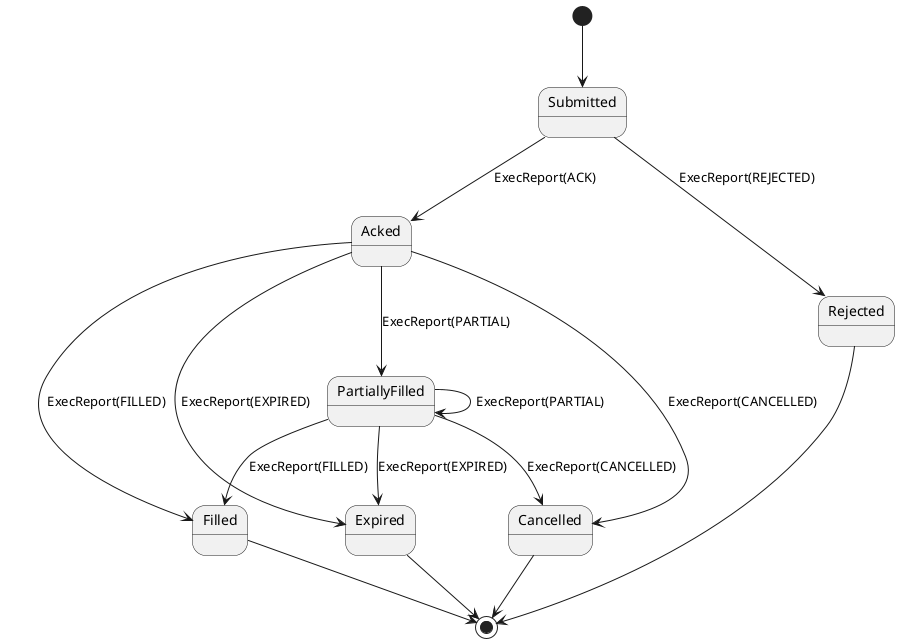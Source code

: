 @startuml order-lifecycle-state
skinparam monochrome true

[*] --> Submitted
Submitted --> Acked : ExecReport(ACK)
Acked --> PartiallyFilled : ExecReport(PARTIAL)
PartiallyFilled --> PartiallyFilled : ExecReport(PARTIAL)
PartiallyFilled --> Filled : ExecReport(FILLED)
Acked --> Filled : ExecReport(FILLED)
Submitted --> Rejected : ExecReport(REJECTED)
Acked --> Cancelled : ExecReport(CANCELLED)
PartiallyFilled --> Cancelled : ExecReport(CANCELLED)
Acked --> Expired : ExecReport(EXPIRED)
PartiallyFilled --> Expired : ExecReport(EXPIRED)
Filled --> [*]
Cancelled --> [*]
Rejected --> [*]
Expired --> [*]

@enduml
